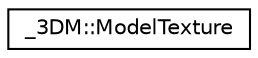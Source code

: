 digraph "Graphical Class Hierarchy"
{
 // INTERACTIVE_SVG=YES
 // LATEX_PDF_SIZE
  edge [fontname="Helvetica",fontsize="10",labelfontname="Helvetica",labelfontsize="10"];
  node [fontname="Helvetica",fontsize="10",shape=record];
  rankdir="LR";
  Node0 [label="_3DM::ModelTexture",height=0.2,width=0.4,color="black", fillcolor="white", style="filled",URL="$d6/d7a/struct__3_d_m_1_1_model_texture.html",tooltip=" "];
}
